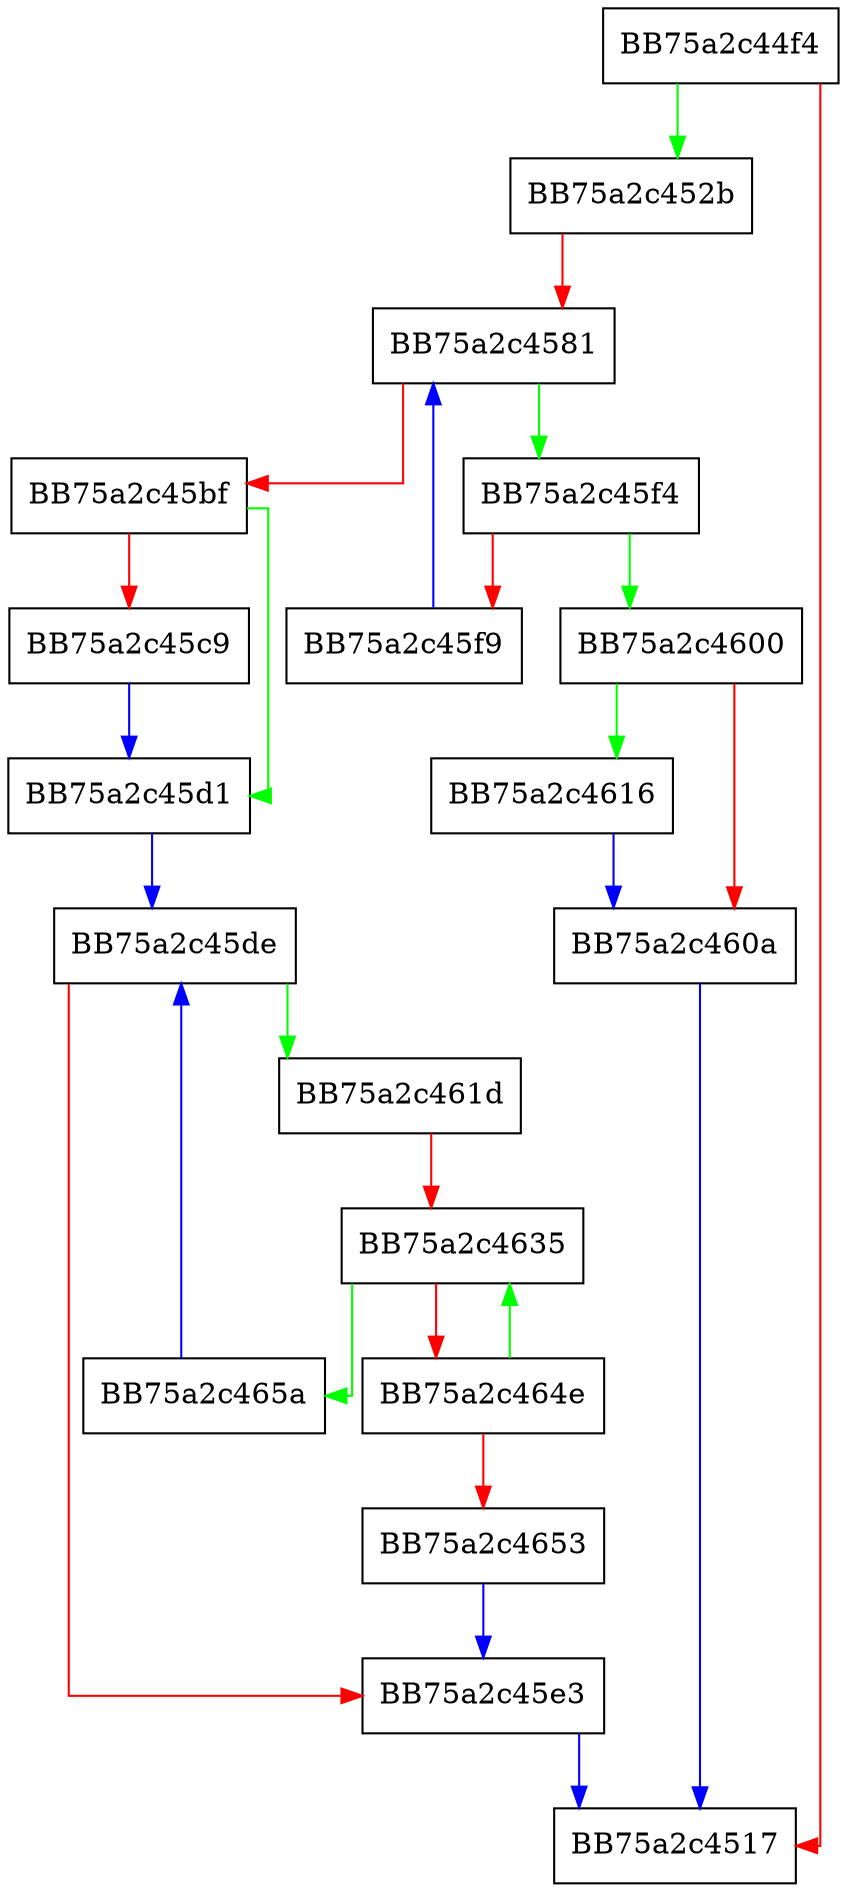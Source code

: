 digraph _Unchecked_erase {
  node [shape="box"];
  graph [splines=ortho];
  BB75a2c44f4 -> BB75a2c452b [color="green"];
  BB75a2c44f4 -> BB75a2c4517 [color="red"];
  BB75a2c452b -> BB75a2c4581 [color="red"];
  BB75a2c4581 -> BB75a2c45f4 [color="green"];
  BB75a2c4581 -> BB75a2c45bf [color="red"];
  BB75a2c45bf -> BB75a2c45d1 [color="green"];
  BB75a2c45bf -> BB75a2c45c9 [color="red"];
  BB75a2c45c9 -> BB75a2c45d1 [color="blue"];
  BB75a2c45d1 -> BB75a2c45de [color="blue"];
  BB75a2c45de -> BB75a2c461d [color="green"];
  BB75a2c45de -> BB75a2c45e3 [color="red"];
  BB75a2c45e3 -> BB75a2c4517 [color="blue"];
  BB75a2c45f4 -> BB75a2c4600 [color="green"];
  BB75a2c45f4 -> BB75a2c45f9 [color="red"];
  BB75a2c45f9 -> BB75a2c4581 [color="blue"];
  BB75a2c4600 -> BB75a2c4616 [color="green"];
  BB75a2c4600 -> BB75a2c460a [color="red"];
  BB75a2c460a -> BB75a2c4517 [color="blue"];
  BB75a2c4616 -> BB75a2c460a [color="blue"];
  BB75a2c461d -> BB75a2c4635 [color="red"];
  BB75a2c4635 -> BB75a2c465a [color="green"];
  BB75a2c4635 -> BB75a2c464e [color="red"];
  BB75a2c464e -> BB75a2c4635 [color="green"];
  BB75a2c464e -> BB75a2c4653 [color="red"];
  BB75a2c4653 -> BB75a2c45e3 [color="blue"];
  BB75a2c465a -> BB75a2c45de [color="blue"];
}